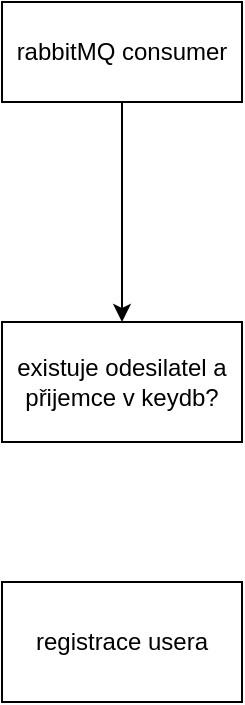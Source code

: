 <mxfile version="21.7.5" type="github">
  <diagram name="Stránka-1" id="ZpzkcoT2kwUD5oxD1akg">
    <mxGraphModel dx="1360" dy="775" grid="1" gridSize="10" guides="1" tooltips="1" connect="1" arrows="1" fold="1" page="1" pageScale="1" pageWidth="827" pageHeight="1169" math="0" shadow="0">
      <root>
        <mxCell id="0" />
        <mxCell id="1" parent="0" />
        <mxCell id="gWNeeKPEFfgQiq1oXr0L-6" style="edgeStyle=orthogonalEdgeStyle;rounded=0;orthogonalLoop=1;jettySize=auto;html=1;entryX=0.5;entryY=0;entryDx=0;entryDy=0;" edge="1" parent="1" source="gWNeeKPEFfgQiq1oXr0L-1" target="gWNeeKPEFfgQiq1oXr0L-2">
          <mxGeometry relative="1" as="geometry" />
        </mxCell>
        <mxCell id="gWNeeKPEFfgQiq1oXr0L-1" value="rabbitMQ consumer" style="rounded=0;whiteSpace=wrap;html=1;" vertex="1" parent="1">
          <mxGeometry x="354" y="50" width="120" height="50" as="geometry" />
        </mxCell>
        <mxCell id="gWNeeKPEFfgQiq1oXr0L-2" value="existuje odesilatel a přijemce v keydb?" style="rounded=0;whiteSpace=wrap;html=1;" vertex="1" parent="1">
          <mxGeometry x="354" y="210" width="120" height="60" as="geometry" />
        </mxCell>
        <mxCell id="gWNeeKPEFfgQiq1oXr0L-5" value="registrace usera" style="rounded=0;whiteSpace=wrap;html=1;" vertex="1" parent="1">
          <mxGeometry x="354" y="340" width="120" height="60" as="geometry" />
        </mxCell>
      </root>
    </mxGraphModel>
  </diagram>
</mxfile>
